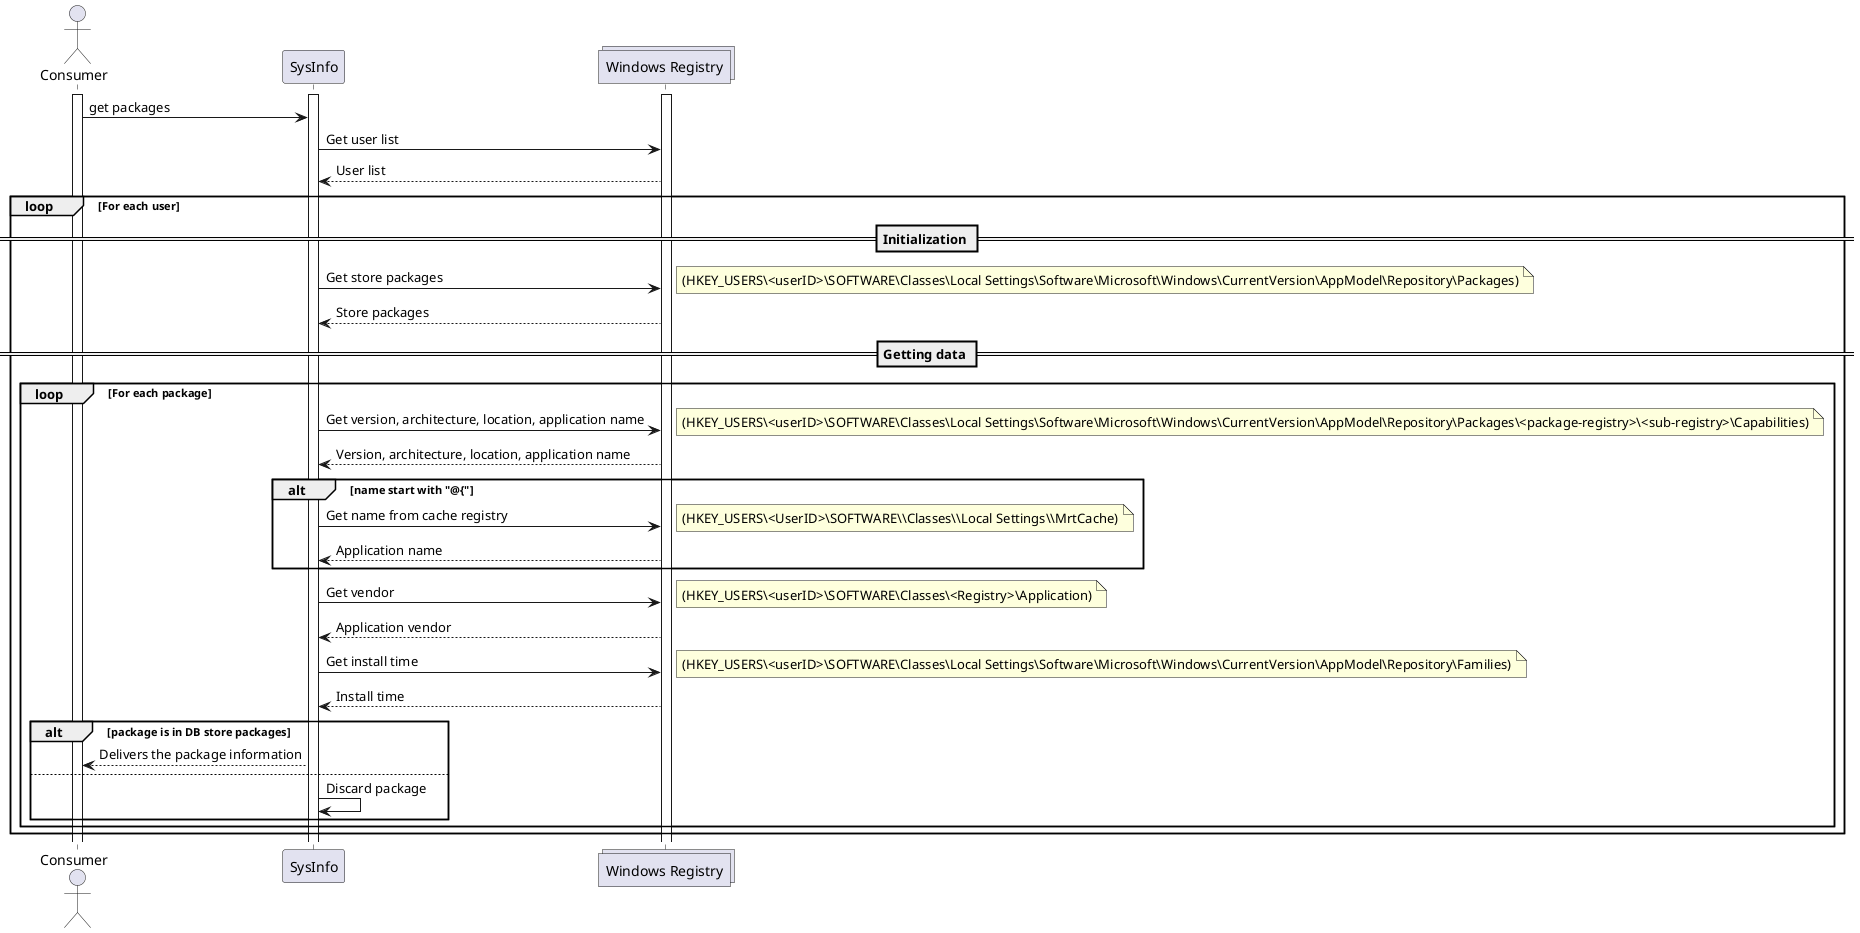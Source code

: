 @startuml
actor        Consumer           as consumer
participant  SysInfo            as dataprovider
collections  "Windows Registry" as registry

activate consumer
activate dataprovider
activate registry

consumer -> dataprovider                          : get packages
dataprovider -> registry                          : Get user list
registry --> dataprovider                         : User list
loop For each user

    == Initialization ==
    dataprovider -> registry                      : Get store packages
    note right
        (HKEY_USERS\<userID>\SOFTWARE\Classes\Local Settings\Software\Microsoft\Windows\CurrentVersion\AppModel\Repository\Packages)
    end note
    registry --> dataprovider                     : Store packages

    == Getting data ==

    loop For each package

        dataprovider -> registry                  : Get version, architecture, location, application name
        note right
            (HKEY_USERS\<userID>\SOFTWARE\Classes\Local Settings\Software\Microsoft\Windows\CurrentVersion\AppModel\Repository\Packages\<package-registry>\<sub-registry>\Capabilities)
        end note
        registry --> dataprovider                 : Version, architecture, location, application name

        alt name start with "@{"
            dataprovider -> registry              : Get name from cache registry
            note right
                (HKEY_USERS\<UserID>\SOFTWARE\\Classes\\Local Settings\\MrtCache)
            end note
            registry --> dataprovider             : Application name
        end

        dataprovider -> registry                  : Get vendor
        note right
            (HKEY_USERS\<userID>\SOFTWARE\Classes\<Registry>\Application)
        end note
        registry --> dataprovider                 : Application vendor

        dataprovider -> registry                  : Get install time
        note right
            (HKEY_USERS\<userID>\SOFTWARE\Classes\Local Settings\Software\Microsoft\Windows\CurrentVersion\AppModel\Repository\Families)
        end note
        registry --> dataprovider                 : Install time

        alt package is in DB store packages
            dataprovider -->  consumer            : Delivers the package information
        else
            dataprovider -> dataprovider          : Discard package
        end
    end
end
@enduml
